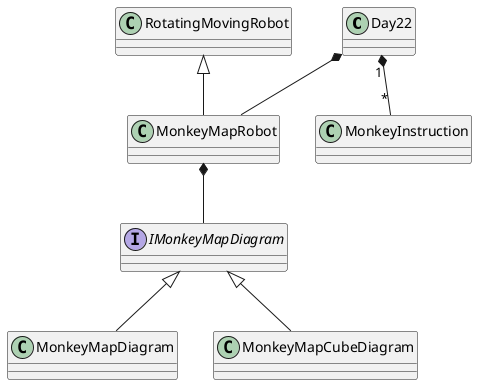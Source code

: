 @startuml
'https://plantuml.com/class-diagram

class Day22
class MonkeyMapRobot
class MonkeyInstruction
interface IMonkeyMapDiagram

Day22 "1" *-- "*" MonkeyInstruction
Day22 *-- MonkeyMapRobot
RotatingMovingRobot <|-- MonkeyMapRobot
MonkeyMapRobot *-- IMonkeyMapDiagram
IMonkeyMapDiagram <|-- MonkeyMapDiagram
IMonkeyMapDiagram <|-- MonkeyMapCubeDiagram

@enduml